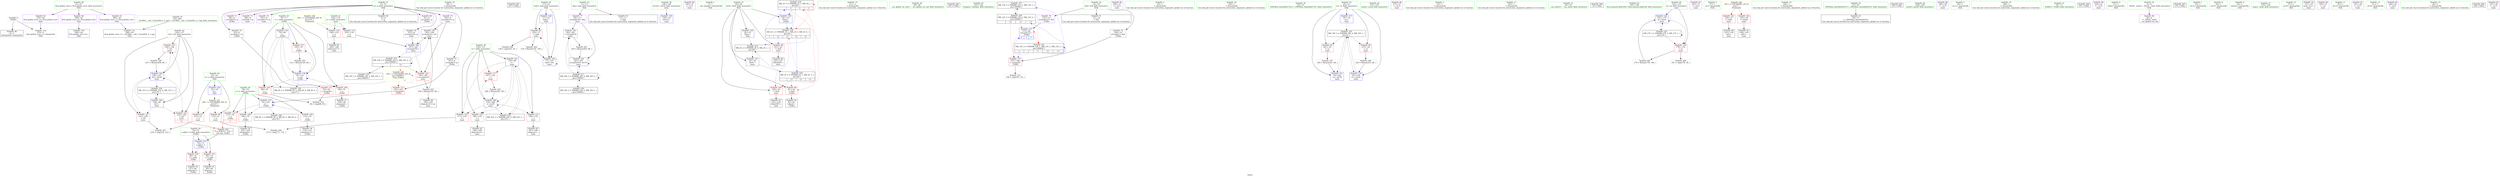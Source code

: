 digraph "SVFG" {
	label="SVFG";

	Node0x558b29560fd0 [shape=record,color=grey,label="{NodeID: 0\nNullPtr}"];
	Node0x558b29560fd0 -> Node0x558b2957ff90[style=solid];
	Node0x558b29560fd0 -> Node0x558b29585670[style=solid];
	Node0x558b2957f850 [shape=record,color=red,label="{NodeID: 97\n215\<--22\n\<--n\nmain\n}"];
	Node0x558b2957f850 -> Node0x558b2958ad70[style=solid];
	Node0x558b295736c0 [shape=record,color=green,label="{NodeID: 14\n86\<--1\n\<--dummyObj\nCan only get source location for instruction, argument, global var or function.}"];
	Node0x558b2957f390 [shape=record,color=red,label="{NodeID: 111\n93\<--92\n\<--arrayidx1\n_Z3dfsi\n}"];
	Node0x558b2957f390 -> Node0x558b2958b1f0[style=solid];
	Node0x558b2957de40 [shape=record,color=green,label="{NodeID: 28\n43\<--47\nllvm.global_ctors\<--llvm.global_ctors_field_insensitive\nGlob }"];
	Node0x558b2957de40 -> Node0x558b295822a0[style=solid];
	Node0x558b2957de40 -> Node0x558b295823a0[style=solid];
	Node0x558b2957de40 -> Node0x558b295824a0[style=solid];
	Node0x558b295aa780 [shape=record,color=black,label="{NodeID: 291\n237 = PHI()\n}"];
	Node0x558b2958aef0 [shape=record,color=grey,label="{NodeID: 208\n158 = cmp(154, 18, )\n}"];
	Node0x558b29584fd0 [shape=record,color=red,label="{NodeID: 125\n202\<--201\n\<--arrayidx18\nmain\n}"];
	Node0x558b29584fd0 -> Node0x558b29583610[style=solid];
	Node0x558b2957e9a0 [shape=record,color=green,label="{NodeID: 42\n136\<--137\ni22\<--i22_field_insensitive\nmain\n}"];
	Node0x558b2957e9a0 -> Node0x558b29584c90[style=solid];
	Node0x558b2957e9a0 -> Node0x558b29584d60[style=solid];
	Node0x558b2957e9a0 -> Node0x558b29584e30[style=solid];
	Node0x558b2957e9a0 -> Node0x558b295863a0[style=solid];
	Node0x558b2957e9a0 -> Node0x558b29586470[style=solid];
	Node0x558b29585c50 [shape=record,color=blue,label="{NodeID: 139\n128\<--18\nretval\<--\nmain\n}"];
	Node0x558b29580700 [shape=record,color=black,label="{NodeID: 56\n97\<--96\nidxprom2\<--\n_Z3dfsi\n}"];
	Node0x558b29598910 [shape=record,color=black,label="{NodeID: 236\nMR_34V_2 = PHI(MR_34V_3, MR_34V_1, )\npts\{130000 \}\n}"];
	Node0x558b29598910 -> Node0x558b29592a10[style=dashed];
	Node0x558b29581260 [shape=record,color=purple,label="{NodeID: 70\n92\<--8\narrayidx1\<--g\n_Z3dfsi\n}"];
	Node0x558b29581260 -> Node0x558b2957f390[style=solid];
	Node0x558b29581dc0 [shape=record,color=purple,label="{NodeID: 84\n149\<--37\n\<--.str.4\nmain\n}"];
	Node0x558b295745e0 [shape=record,color=green,label="{NodeID: 1\n7\<--1\n__dso_handle\<--dummyObj\nGlob }"];
	Node0x558b2957f920 [shape=record,color=red,label="{NodeID: 98\n81\<--24\n\<--fnsh\n_Z3dfsi\n}"];
	Node0x558b2957f920 -> Node0x558b29580560[style=solid];
	Node0x558b2957d530 [shape=record,color=green,label="{NodeID: 15\n111\<--1\n\<--dummyObj\nCan only get source location for instruction, argument, global var or function.}"];
	Node0x558b2957f460 [shape=record,color=red,label="{NodeID: 112\n102\<--101\n\<--arrayidx5\n_Z3dfsi\n}"];
	Node0x558b2957f460 -> Node0x558b29585910[style=solid];
	Node0x558b2957df10 [shape=record,color=green,label="{NodeID: 29\n48\<--49\n__cxx_global_var_init\<--__cxx_global_var_init_field_insensitive\n}"];
	Node0x558b295aa880 [shape=record,color=black,label="{NodeID: 292\n245 = PHI()\n}"];
	Node0x558b2958b070 [shape=record,color=grey,label="{NodeID: 209\n173 = cmp(171, 172, )\n}"];
	Node0x558b295850a0 [shape=record,color=blue,label="{NodeID: 126\n17\<--18\ntask\<--\nGlob }"];
	Node0x558b295850a0 -> Node0x558b295825a0[style=dashed];
	Node0x558b295850a0 -> Node0x558b29585d20[style=dashed];
	Node0x558b2957ea70 [shape=record,color=green,label="{NodeID: 43\n143\<--144\nfreopen\<--freopen_field_insensitive\n}"];
	Node0x558b29585d20 [shape=record,color=blue,label="{NodeID: 140\n17\<--155\ntask\<--dec\nmain\n}"];
	Node0x558b29585d20 -> Node0x558b295825a0[style=dashed];
	Node0x558b29585d20 -> Node0x558b29585d20[style=dashed];
	Node0x558b295807d0 [shape=record,color=black,label="{NodeID: 57\n100\<--99\nidxprom4\<--\n_Z3dfsi\n}"];
	Node0x558b29598e10 [shape=record,color=black,label="{NodeID: 237\nMR_12V_2 = PHI(MR_12V_5, MR_12V_1, )\npts\{160000 \}\n}"];
	Node0x558b29598e10 -> Node0x558b29596110[style=dashed];
	Node0x558b29581330 [shape=record,color=purple,label="{NodeID: 71\n98\<--8\narrayidx3\<--g\n_Z3dfsi\n}"];
	Node0x558b2959bd60 [shape=record,color=yellow,style=double,label="{NodeID: 251\n20V_1 = ENCHI(MR_20V_0)\npts\{23 \}\nFun[main]}"];
	Node0x558b2959bd60 -> Node0x558b2957f780[style=dashed];
	Node0x558b2959bd60 -> Node0x558b2957f850[style=dashed];
	Node0x558b29581e90 [shape=record,color=purple,label="{NodeID: 85\n160\<--37\n\<--.str.4\nmain\n}"];
	Node0x558b295744a0 [shape=record,color=green,label="{NodeID: 2\n18\<--1\n\<--dummyObj\nCan only get source location for instruction, argument, global var or function.}"];
	Node0x558b2957f9f0 [shape=record,color=red,label="{NodeID: 99\n221\<--24\n\<--fnsh\nmain\n}"];
	Node0x558b2957f9f0 -> Node0x558b29580f20[style=solid];
	Node0x558b2957d5c0 [shape=record,color=green,label="{NodeID: 16\n156\<--1\n\<--dummyObj\nCan only get source location for instruction, argument, global var or function.}"];
	Node0x558b2957f530 [shape=record,color=red,label="{NodeID: 113\n107\<--106\n\<--arrayidx7\n_Z3dfsi\n}"];
	Node0x558b2957f530 -> Node0x558b2958b370[style=solid];
	Node0x558b2957dfe0 [shape=record,color=green,label="{NodeID: 30\n52\<--53\n_ZNSt8ios_base4InitC1Ev\<--_ZNSt8ios_base4InitC1Ev_field_insensitive\n}"];
	Node0x558b295aa980 [shape=record,color=black,label="{NodeID: 293\n73 = PHI(117, 219, )\n0th arg _Z3dfsi }"];
	Node0x558b295aa980 -> Node0x558b29585770[style=solid];
	Node0x558b2958b1f0 [shape=record,color=grey,label="{NodeID: 210\n94 = cmp(88, 93, )\n}"];
	Node0x558b29585170 [shape=record,color=blue,label="{NodeID: 127\n20\<--18\ncs\<--\nGlob }"];
	Node0x558b29585170 -> Node0x558b29596b10[style=dashed];
	Node0x558b2957eb70 [shape=record,color=green,label="{NodeID: 44\n151\<--152\nscanf\<--scanf_field_insensitive\n}"];
	Node0x558b29585df0 [shape=record,color=blue,label="{NodeID: 141\n130\<--86\ni\<--\nmain\n}"];
	Node0x558b29585df0 -> Node0x558b2957f600[style=dashed];
	Node0x558b29585df0 -> Node0x558b29584830[style=dashed];
	Node0x558b29585df0 -> Node0x558b295848c0[style=dashed];
	Node0x558b29585df0 -> Node0x558b29584950[style=dashed];
	Node0x558b29585df0 -> Node0x558b29586200[style=dashed];
	Node0x558b29585df0 -> Node0x558b29597510[style=dashed];
	Node0x558b295808a0 [shape=record,color=black,label="{NodeID: 58\n105\<--104\nidxprom6\<--\n_Z3dfsi\n}"];
	Node0x558b29599310 [shape=record,color=black,label="{NodeID: 238\nMR_2V_2 = PHI(MR_2V_1, MR_2V_3, MR_2V_4, )\npts\{26 \}\n|{<s0>3|<s1>13|<s2>13|<s3>13|<s4>13}}"];
	Node0x558b29599310:s0 -> Node0x558b29592f10[style=dashed,color=blue];
	Node0x558b29599310:s1 -> Node0x558b2957f9f0[style=dashed,color=blue];
	Node0x558b29599310:s2 -> Node0x558b2957fac0[style=dashed,color=blue];
	Node0x558b29599310:s3 -> Node0x558b29595710[style=dashed,color=blue];
	Node0x558b29599310:s4 -> Node0x558b29597010[style=dashed,color=blue];
	Node0x558b29581400 [shape=record,color=purple,label="{NodeID: 72\n101\<--8\narrayidx5\<--g\n_Z3dfsi\n}"];
	Node0x558b29581400 -> Node0x558b2957f460[style=solid];
	Node0x558b29581f60 [shape=record,color=purple,label="{NodeID: 86\n175\<--37\n\<--.str.4\nmain\n}"];
	Node0x558b29561160 [shape=record,color=green,label="{NodeID: 3\n25\<--1\n\<--dummyObj\nCan only get source location for instruction, argument, global var or function.}"];
	Node0x558b2957fac0 [shape=record,color=red,label="{NodeID: 100\n230\<--24\n\<--fnsh\nmain\n}"];
	Node0x558b2957fac0 -> Node0x558b29580ff0[style=solid];
	Node0x558b2957d650 [shape=record,color=green,label="{NodeID: 17\n163\<--1\n\<--dummyObj\nCan only get source location for instruction, argument, global var or function.}"];
	Node0x558b29583010 [shape=record,color=grey,label="{NodeID: 197\n242 = Binary(241, 86, )\n}"];
	Node0x558b29583010 -> Node0x558b29586610[style=solid];
	Node0x558b2957f600 [shape=record,color=red,label="{NodeID: 114\n171\<--130\n\<--i\nmain\n}"];
	Node0x558b2957f600 -> Node0x558b2958b070[style=solid];
	Node0x558b2957e0b0 [shape=record,color=green,label="{NodeID: 31\n58\<--59\n__cxa_atexit\<--__cxa_atexit_field_insensitive\n}"];
	Node0x558b295ab170 [shape=record,color=black,label="{NodeID: 294\n55 = PHI()\n}"];
	Node0x558b2958b370 [shape=record,color=grey,label="{NodeID: 211\n108 = cmp(107, 18, )\n}"];
	Node0x558b29585270 [shape=record,color=blue,label="{NodeID: 128\n22\<--18\nn\<--\nGlob }"];
	Node0x558b29585270 -> Node0x558b2959bd60[style=dashed];
	Node0x558b2957ec70 [shape=record,color=green,label="{NodeID: 45\n165\<--166\nllvm.memset.p0i8.i64\<--llvm.memset.p0i8.i64_field_insensitive\n}"];
	Node0x558b29585ec0 [shape=record,color=blue,label="{NodeID: 142\n132\<--179\nm\<--dec8\nmain\n}"];
	Node0x558b29585ec0 -> Node0x558b29584a20[style=dashed];
	Node0x558b29585ec0 -> Node0x558b29585ec0[style=dashed];
	Node0x558b29585ec0 -> Node0x558b29597a10[style=dashed];
	Node0x558b29580970 [shape=record,color=black,label="{NodeID: 59\n114\<--113\nidxprom11\<--\n_Z3dfsi\n}"];
	Node0x558b29599810 [shape=record,color=black,label="{NodeID: 239\nMR_6V_2 = PHI(MR_6V_1, MR_6V_4, MR_6V_4, )\npts\{77 \}\n}"];
	Node0x558b295814d0 [shape=record,color=purple,label="{NodeID: 73\n188\<--8\narrayidx\<--g\nmain\n}"];
	Node0x558b29582030 [shape=record,color=purple,label="{NodeID: 87\n183\<--37\n\<--.str.4\nmain\n}"];
	Node0x558b295611f0 [shape=record,color=green,label="{NodeID: 4\n27\<--1\n.str\<--dummyObj\nGlob }"];
	Node0x558b2957fb90 [shape=record,color=red,label="{NodeID: 101\n139\<--31\n\<--stdin\nmain\n}"];
	Node0x558b2957fb90 -> Node0x558b29580a40[style=solid];
	Node0x558b2957d6e0 [shape=record,color=green,label="{NodeID: 18\n164\<--1\n\<--dummyObj\nCan only get source location for instruction, argument, global var or function.}"];
	Node0x558b29583190 [shape=record,color=grey,label="{NodeID: 198\n227 = Binary(226, 86, )\n}"];
	Node0x558b29583190 -> Node0x558b29586470[style=solid];
	Node0x558b29584830 [shape=record,color=red,label="{NodeID: 115\n186\<--130\n\<--i\nmain\n}"];
	Node0x558b29584830 -> Node0x558b29580be0[style=solid];
	Node0x558b2957e180 [shape=record,color=green,label="{NodeID: 32\n57\<--63\n_ZNSt8ios_base4InitD1Ev\<--_ZNSt8ios_base4InitD1Ev_field_insensitive\n}"];
	Node0x558b2957e180 -> Node0x558b29580460[style=solid];
	Node0x558b295ab270 [shape=record,color=black,label="{NodeID: 295\n150 = PHI()\n}"];
	Node0x558b29585370 [shape=record,color=blue,label="{NodeID: 129\n24\<--25\nfnsh\<--\nGlob }"];
	Node0x558b29585370 -> Node0x558b29597010[style=dashed];
	Node0x558b2957ed70 [shape=record,color=green,label="{NodeID: 46\n238\<--239\nprintf\<--printf_field_insensitive\n}"];
	Node0x558b29595710 [shape=record,color=black,label="{NodeID: 226\nMR_2V_4 = PHI(MR_2V_5, MR_2V_3, )\npts\{26 \}\n|{|<s2>13|<s3>13|<s4>13}}"];
	Node0x558b29595710 -> Node0x558b2957fac0[style=dashed];
	Node0x558b29595710 -> Node0x558b29597010[style=dashed];
	Node0x558b29595710:s2 -> Node0x558b2957f920[style=dashed,color=red];
	Node0x558b29595710:s3 -> Node0x558b29592f10[style=dashed,color=red];
	Node0x558b29595710:s4 -> Node0x558b29599310[style=dashed,color=red];
	Node0x558b29585f90 [shape=record,color=blue,label="{NodeID: 143\n192\<--194\narrayidx14\<--inc\nmain\n}"];
	Node0x558b29585f90 -> Node0x558b29586060[style=dashed];
	Node0x558b29580a40 [shape=record,color=black,label="{NodeID: 60\n142\<--139\ncall\<--\nmain\n}"];
	Node0x558b29599d10 [shape=record,color=black,label="{NodeID: 240\nMR_8V_2 = PHI(MR_8V_1, MR_8V_3, MR_8V_4, )\npts\{79 \}\n}"];
	Node0x558b295815a0 [shape=record,color=purple,label="{NodeID: 74\n191\<--8\narrayidx13\<--g\nmain\n}"];
	Node0x558b29582100 [shape=record,color=purple,label="{NodeID: 88\n236\<--39\n\<--.str.5\nmain\n}"];
	Node0x558b29561280 [shape=record,color=green,label="{NodeID: 5\n29\<--1\n.str.1\<--dummyObj\nGlob }"];
	Node0x558b2957fc60 [shape=record,color=red,label="{NodeID: 102\n145\<--36\n\<--stdout\nmain\n}"];
	Node0x558b2957fc60 -> Node0x558b29580b10[style=solid];
	Node0x558b2957d770 [shape=record,color=green,label="{NodeID: 19\n168\<--1\n\<--dummyObj\nCan only get source location for instruction, argument, global var or function.}"];
	Node0x558b29583310 [shape=record,color=grey,label="{NodeID: 199\n234 = Binary(233, 86, )\n}"];
	Node0x558b29583310 -> Node0x558b29586540[style=solid];
	Node0x558b295848c0 [shape=record,color=red,label="{NodeID: 116\n189\<--130\n\<--i\nmain\n}"];
	Node0x558b295848c0 -> Node0x558b29580cb0[style=solid];
	Node0x558b2957e250 [shape=record,color=green,label="{NodeID: 33\n70\<--71\n_Z3dfsi\<--_Z3dfsi_field_insensitive\n}"];
	Node0x558b295ab370 [shape=record,color=black,label="{NodeID: 296\n161 = PHI()\n}"];
	Node0x558b29585470 [shape=record,color=blue,label="{NodeID: 130\n268\<--44\nllvm.global_ctors_0\<--\nGlob }"];
	Node0x558b2957ee70 [shape=record,color=green,label="{NodeID: 47\n45\<--264\n_GLOBAL__sub_I_GunnERs_0_1.cpp\<--_GLOBAL__sub_I_GunnERs_0_1.cpp_field_insensitive\n}"];
	Node0x558b2957ee70 -> Node0x558b29585570[style=solid];
	Node0x558b29586060 [shape=record,color=blue,label="{NodeID: 144\n197\<--185\narrayidx16\<--\nmain\n}"];
	Node0x558b29586060 -> Node0x558b29584f00[style=dashed];
	Node0x558b29586060 -> Node0x558b29585f90[style=dashed];
	Node0x558b29586060 -> Node0x558b29592510[style=dashed];
	Node0x558b29580b10 [shape=record,color=black,label="{NodeID: 61\n148\<--145\ncall1\<--\nmain\n}"];
	Node0x558b2959aa20 [shape=record,color=black,label="{NodeID: 241\nMR_12V_2 = PHI(MR_12V_1, MR_12V_3, MR_12V_3, )\npts\{160000 \}\n|{<s0>3|<s1>3|<s2>3|<s3>13|<s4>13}}"];
	Node0x558b2959aa20:s0 -> Node0x558b2957f530[style=dashed,color=blue];
	Node0x558b2959aa20:s1 -> Node0x558b29585ab0[style=dashed,color=blue];
	Node0x558b2959aa20:s2 -> Node0x558b2959aa20[style=dashed,color=blue];
	Node0x558b2959aa20:s3 -> Node0x558b29596110[style=dashed,color=blue];
	Node0x558b2959aa20:s4 -> Node0x558b29598e10[style=dashed,color=blue];
	Node0x558b29581670 [shape=record,color=purple,label="{NodeID: 75\n192\<--8\narrayidx14\<--g\nmain\n}"];
	Node0x558b29581670 -> Node0x558b29584f00[style=solid];
	Node0x558b29581670 -> Node0x558b29585f90[style=solid];
	Node0x558b295821d0 [shape=record,color=purple,label="{NodeID: 89\n244\<--41\n\<--.str.6\nmain\n}"];
	Node0x558b295614d0 [shape=record,color=green,label="{NodeID: 6\n31\<--1\nstdin\<--dummyObj\nGlob }"];
	Node0x558b2957fd30 [shape=record,color=red,label="{NodeID: 103\n89\<--74\n\<--x.addr\n_Z3dfsi\n}"];
	Node0x558b2957fd30 -> Node0x558b29580630[style=solid];
	Node0x558b2957d800 [shape=record,color=green,label="{NodeID: 20\n4\<--6\n_ZStL8__ioinit\<--_ZStL8__ioinit_field_insensitive\nGlob }"];
	Node0x558b2957d800 -> Node0x558b295810c0[style=solid];
	Node0x558b29583490 [shape=record,color=grey,label="{NodeID: 200\n179 = Binary(178, 156, )\n}"];
	Node0x558b29583490 -> Node0x558b29585ec0[style=solid];
	Node0x558b29584950 [shape=record,color=red,label="{NodeID: 117\n207\<--130\n\<--i\nmain\n}"];
	Node0x558b29584950 -> Node0x558b2958a670[style=solid];
	Node0x558b2957e320 [shape=record,color=green,label="{NodeID: 34\n74\<--75\nx.addr\<--x.addr_field_insensitive\n_Z3dfsi\n}"];
	Node0x558b2957e320 -> Node0x558b2957fd30[style=solid];
	Node0x558b2957e320 -> Node0x558b2957fe00[style=solid];
	Node0x558b2957e320 -> Node0x558b29585770[style=solid];
	Node0x558b295ab470 [shape=record,color=black,label="{NodeID: 297\n176 = PHI()\n}"];
	Node0x558b29585570 [shape=record,color=blue,label="{NodeID: 131\n269\<--45\nllvm.global_ctors_1\<--_GLOBAL__sub_I_GunnERs_0_1.cpp\nGlob }"];
	Node0x558b2957ff90 [shape=record,color=black,label="{NodeID: 48\n2\<--3\ndummyVal\<--dummyVal\n}"];
	Node0x558b29596110 [shape=record,color=black,label="{NodeID: 228\nMR_12V_3 = PHI(MR_12V_4, MR_12V_2, )\npts\{160000 \}\n|{|<s1>13|<s2>13|<s3>13}}"];
	Node0x558b29596110 -> Node0x558b29598e10[style=dashed];
	Node0x558b29596110:s1 -> Node0x558b2957f530[style=dashed,color=red];
	Node0x558b29596110:s2 -> Node0x558b29585ab0[style=dashed,color=red];
	Node0x558b29596110:s3 -> Node0x558b2959aa20[style=dashed,color=red];
	Node0x558b29586130 [shape=record,color=blue,label="{NodeID: 145\n201\<--203\narrayidx18\<--inc19\nmain\n}"];
	Node0x558b29586130 -> Node0x558b29584fd0[style=dashed];
	Node0x558b29586130 -> Node0x558b29586130[style=dashed];
	Node0x558b29586130 -> Node0x558b29592a10[style=dashed];
	Node0x558b29580be0 [shape=record,color=black,label="{NodeID: 62\n187\<--186\nidxprom\<--\nmain\n}"];
	Node0x558b29581740 [shape=record,color=purple,label="{NodeID: 76\n197\<--8\narrayidx16\<--g\nmain\n}"];
	Node0x558b29581740 -> Node0x558b29586060[style=solid];
	Node0x558b2959c1c0 [shape=record,color=yellow,style=double,label="{NodeID: 256\n29V_1 = ENCHI(MR_29V_0)\npts\{135 \}\nFun[main]}"];
	Node0x558b2959c1c0 -> Node0x558b29584af0[style=dashed];
	Node0x558b2959c1c0 -> Node0x558b29584bc0[style=dashed];
	Node0x558b295822a0 [shape=record,color=purple,label="{NodeID: 90\n268\<--43\nllvm.global_ctors_0\<--llvm.global_ctors\nGlob }"];
	Node0x558b295822a0 -> Node0x558b29585470[style=solid];
	Node0x558b29561560 [shape=record,color=green,label="{NodeID: 7\n32\<--1\n.str.2\<--dummyObj\nGlob }"];
	Node0x558b2957fe00 [shape=record,color=red,label="{NodeID: 104\n96\<--74\n\<--x.addr\n_Z3dfsi\n}"];
	Node0x558b2957fe00 -> Node0x558b29580700[style=solid];
	Node0x558b2957d890 [shape=record,color=green,label="{NodeID: 21\n8\<--10\ng\<--g_field_insensitive\nGlob }"];
	Node0x558b2957d890 -> Node0x558b29580090[style=solid];
	Node0x558b2957d890 -> Node0x558b29581190[style=solid];
	Node0x558b2957d890 -> Node0x558b29581260[style=solid];
	Node0x558b2957d890 -> Node0x558b29581330[style=solid];
	Node0x558b2957d890 -> Node0x558b29581400[style=solid];
	Node0x558b2957d890 -> Node0x558b295814d0[style=solid];
	Node0x558b2957d890 -> Node0x558b295815a0[style=solid];
	Node0x558b2957d890 -> Node0x558b29581670[style=solid];
	Node0x558b2957d890 -> Node0x558b29581740[style=solid];
	Node0x558b29583610 [shape=record,color=grey,label="{NodeID: 201\n203 = Binary(202, 86, )\n}"];
	Node0x558b29583610 -> Node0x558b29586130[style=solid];
	Node0x558b29584a20 [shape=record,color=red,label="{NodeID: 118\n178\<--132\n\<--m\nmain\n}"];
	Node0x558b29584a20 -> Node0x558b29583490[style=solid];
	Node0x558b29584a20 -> Node0x558b2958abf0[style=solid];
	Node0x558b2957e3f0 [shape=record,color=green,label="{NodeID: 35\n76\<--77\ni\<--i_field_insensitive\n_Z3dfsi\n}"];
	Node0x558b2957e3f0 -> Node0x558b2957fed0[style=solid];
	Node0x558b2957e3f0 -> Node0x558b2957ef80[style=solid];
	Node0x558b2957e3f0 -> Node0x558b2957f050[style=solid];
	Node0x558b2957e3f0 -> Node0x558b29585840[style=solid];
	Node0x558b2957e3f0 -> Node0x558b29585b80[style=solid];
	Node0x558b29585670 [shape=record,color=blue, style = dotted,label="{NodeID: 132\n270\<--3\nllvm.global_ctors_2\<--dummyVal\nGlob }"];
	Node0x558b29580090 [shape=record,color=black,label="{NodeID: 49\n9\<--8\n\<--g\nCan only get source location for instruction, argument, global var or function.}"];
	Node0x558b29586200 [shape=record,color=blue,label="{NodeID: 146\n130\<--208\ni\<--inc20\nmain\n}"];
	Node0x558b29586200 -> Node0x558b2957f600[style=dashed];
	Node0x558b29586200 -> Node0x558b29584830[style=dashed];
	Node0x558b29586200 -> Node0x558b295848c0[style=dashed];
	Node0x558b29586200 -> Node0x558b29584950[style=dashed];
	Node0x558b29586200 -> Node0x558b29586200[style=dashed];
	Node0x558b29586200 -> Node0x558b29597510[style=dashed];
	Node0x558b29580cb0 [shape=record,color=black,label="{NodeID: 63\n190\<--189\nidxprom12\<--\nmain\n}"];
	Node0x558b29581810 [shape=record,color=purple,label="{NodeID: 77\n201\<--11\narrayidx18\<--dep\nmain\n}"];
	Node0x558b29581810 -> Node0x558b29584fd0[style=solid];
	Node0x558b29581810 -> Node0x558b29586130[style=solid];
	Node0x558b295823a0 [shape=record,color=purple,label="{NodeID: 91\n269\<--43\nllvm.global_ctors_1\<--llvm.global_ctors\nGlob }"];
	Node0x558b295823a0 -> Node0x558b29585570[style=solid];
	Node0x558b295615f0 [shape=record,color=green,label="{NodeID: 8\n34\<--1\n.str.3\<--dummyObj\nGlob }"];
	Node0x558b2957fed0 [shape=record,color=red,label="{NodeID: 105\n88\<--76\n\<--i\n_Z3dfsi\n}"];
	Node0x558b2957fed0 -> Node0x558b2958b1f0[style=solid];
	Node0x558b2957d960 [shape=record,color=green,label="{NodeID: 22\n11\<--13\ndep\<--dep_field_insensitive\nGlob }"];
	Node0x558b2957d960 -> Node0x558b29580190[style=solid];
	Node0x558b2957d960 -> Node0x558b29581810[style=solid];
	Node0x558b2958a670 [shape=record,color=grey,label="{NodeID: 202\n208 = Binary(207, 86, )\n}"];
	Node0x558b2958a670 -> Node0x558b29586200[style=solid];
	Node0x558b29584af0 [shape=record,color=red,label="{NodeID: 119\n185\<--134\n\<--x\nmain\n}"];
	Node0x558b29584af0 -> Node0x558b29586060[style=solid];
	Node0x558b2957e4c0 [shape=record,color=green,label="{NodeID: 36\n78\<--79\ny\<--y_field_insensitive\n_Z3dfsi\n}"];
	Node0x558b2957e4c0 -> Node0x558b2957f120[style=solid];
	Node0x558b2957e4c0 -> Node0x558b2957f1f0[style=solid];
	Node0x558b2957e4c0 -> Node0x558b2957f2c0[style=solid];
	Node0x558b2957e4c0 -> Node0x558b29585910[style=solid];
	Node0x558b29592510 [shape=record,color=black,label="{NodeID: 216\nMR_10V_3 = PHI(MR_10V_4, MR_10V_2, )\npts\{100000 \}\n|{|<s4>13}}"];
	Node0x558b29592510 -> Node0x558b29584f00[style=dashed];
	Node0x558b29592510 -> Node0x558b29585f90[style=dashed];
	Node0x558b29592510 -> Node0x558b29592510[style=dashed];
	Node0x558b29592510 -> Node0x558b29598410[style=dashed];
	Node0x558b29592510:s4 -> Node0x558b2959b8d0[style=dashed,color=red];
	Node0x558b29585770 [shape=record,color=blue,label="{NodeID: 133\n74\<--73\nx.addr\<--x\n_Z3dfsi\n}"];
	Node0x558b29585770 -> Node0x558b2957fd30[style=dashed];
	Node0x558b29585770 -> Node0x558b2957fe00[style=dashed];
	Node0x558b29580190 [shape=record,color=black,label="{NodeID: 50\n12\<--11\n\<--dep\nCan only get source location for instruction, argument, global var or function.}"];
	Node0x558b29596b10 [shape=record,color=black,label="{NodeID: 230\nMR_18V_2 = PHI(MR_18V_4, MR_18V_1, )\npts\{21 \}\n}"];
	Node0x558b29596b10 -> Node0x558b29582670[style=dashed];
	Node0x558b29596b10 -> Node0x558b29582740[style=dashed];
	Node0x558b29596b10 -> Node0x558b29586540[style=dashed];
	Node0x558b29596b10 -> Node0x558b29586610[style=dashed];
	Node0x558b295862d0 [shape=record,color=blue,label="{NodeID: 147\n24\<--25\nfnsh\<--\nmain\n}"];
	Node0x558b295862d0 -> Node0x558b29595710[style=dashed];
	Node0x558b29580d80 [shape=record,color=black,label="{NodeID: 64\n196\<--194\nidxprom15\<--inc\nmain\n}"];
	Node0x558b295818e0 [shape=record,color=purple,label="{NodeID: 78\n106\<--14\narrayidx7\<--fnd\n_Z3dfsi\n}"];
	Node0x558b295818e0 -> Node0x558b2957f530[style=solid];
	Node0x558b295824a0 [shape=record,color=purple,label="{NodeID: 92\n270\<--43\nllvm.global_ctors_2\<--llvm.global_ctors\nGlob }"];
	Node0x558b295824a0 -> Node0x558b29585670[style=solid];
	Node0x558b29561680 [shape=record,color=green,label="{NodeID: 9\n36\<--1\nstdout\<--dummyObj\nGlob }"];
	Node0x558b2957ef80 [shape=record,color=red,label="{NodeID: 106\n99\<--76\n\<--i\n_Z3dfsi\n}"];
	Node0x558b2957ef80 -> Node0x558b295807d0[style=solid];
	Node0x558b2957da30 [shape=record,color=green,label="{NodeID: 23\n14\<--16\nfnd\<--fnd_field_insensitive\nGlob }"];
	Node0x558b2957da30 -> Node0x558b29580290[style=solid];
	Node0x558b2957da30 -> Node0x558b295818e0[style=solid];
	Node0x558b2957da30 -> Node0x558b295819b0[style=solid];
	Node0x558b2958a770 [shape=record,color=grey,label="{NodeID: 203\n121 = Binary(120, 86, )\n}"];
	Node0x558b2958a770 -> Node0x558b29585b80[style=solid];
	Node0x558b29584bc0 [shape=record,color=red,label="{NodeID: 120\n199\<--134\n\<--x\nmain\n}"];
	Node0x558b29584bc0 -> Node0x558b29580e50[style=solid];
	Node0x558b2957e590 [shape=record,color=green,label="{NodeID: 37\n125\<--126\nmain\<--main_field_insensitive\n}"];
	Node0x558b29592a10 [shape=record,color=black,label="{NodeID: 217\nMR_34V_3 = PHI(MR_34V_4, MR_34V_2, )\npts\{130000 \}\n}"];
	Node0x558b29592a10 -> Node0x558b29584fd0[style=dashed];
	Node0x558b29592a10 -> Node0x558b29586130[style=dashed];
	Node0x558b29592a10 -> Node0x558b29592a10[style=dashed];
	Node0x558b29592a10 -> Node0x558b29598910[style=dashed];
	Node0x558b29585840 [shape=record,color=blue,label="{NodeID: 134\n76\<--86\ni\<--\n_Z3dfsi\n}"];
	Node0x558b29585840 -> Node0x558b2957fed0[style=dashed];
	Node0x558b29585840 -> Node0x558b2957ef80[style=dashed];
	Node0x558b29585840 -> Node0x558b2957f050[style=dashed];
	Node0x558b29585840 -> Node0x558b29585b80[style=dashed];
	Node0x558b29585840 -> Node0x558b29599810[style=dashed];
	Node0x558b29580290 [shape=record,color=black,label="{NodeID: 51\n15\<--14\n\<--fnd\nCan only get source location for instruction, argument, global var or function.}"];
	Node0x558b29597010 [shape=record,color=black,label="{NodeID: 231\nMR_2V_2 = PHI(MR_2V_6, MR_2V_1, )\npts\{26 \}\n}"];
	Node0x558b29597010 -> Node0x558b295862d0[style=dashed];
	Node0x558b295863a0 [shape=record,color=blue,label="{NodeID: 148\n136\<--86\ni22\<--\nmain\n}"];
	Node0x558b295863a0 -> Node0x558b29584c90[style=dashed];
	Node0x558b295863a0 -> Node0x558b29584d60[style=dashed];
	Node0x558b295863a0 -> Node0x558b29584e30[style=dashed];
	Node0x558b295863a0 -> Node0x558b29586470[style=dashed];
	Node0x558b295863a0 -> Node0x558b29597f10[style=dashed];
	Node0x558b29580e50 [shape=record,color=black,label="{NodeID: 65\n200\<--199\nidxprom17\<--\nmain\n}"];
	Node0x558b295819b0 [shape=record,color=purple,label="{NodeID: 79\n115\<--14\narrayidx12\<--fnd\n_Z3dfsi\n}"];
	Node0x558b295819b0 -> Node0x558b29585ab0[style=solid];
	Node0x558b295825a0 [shape=record,color=red,label="{NodeID: 93\n154\<--17\n\<--task\nmain\n}"];
	Node0x558b295825a0 -> Node0x558b2958a8f0[style=solid];
	Node0x558b295825a0 -> Node0x558b2958aef0[style=solid];
	Node0x558b295733c0 [shape=record,color=green,label="{NodeID: 10\n37\<--1\n.str.4\<--dummyObj\nGlob }"];
	Node0x558b2957f050 [shape=record,color=red,label="{NodeID: 107\n120\<--76\n\<--i\n_Z3dfsi\n}"];
	Node0x558b2957f050 -> Node0x558b2958a770[style=solid];
	Node0x558b2957db00 [shape=record,color=green,label="{NodeID: 24\n17\<--19\ntask\<--task_field_insensitive\nGlob }"];
	Node0x558b2957db00 -> Node0x558b295825a0[style=solid];
	Node0x558b2957db00 -> Node0x558b295850a0[style=solid];
	Node0x558b2957db00 -> Node0x558b29585d20[style=solid];
	Node0x558b2958a8f0 [shape=record,color=grey,label="{NodeID: 204\n155 = Binary(154, 156, )\n}"];
	Node0x558b2958a8f0 -> Node0x558b29585d20[style=solid];
	Node0x558b29584c90 [shape=record,color=red,label="{NodeID: 121\n214\<--136\n\<--i22\nmain\n}"];
	Node0x558b29584c90 -> Node0x558b2958ad70[style=solid];
	Node0x558b2957e660 [shape=record,color=green,label="{NodeID: 38\n128\<--129\nretval\<--retval_field_insensitive\nmain\n}"];
	Node0x558b2957e660 -> Node0x558b29585c50[style=solid];
	Node0x558b29592f10 [shape=record,color=black,label="{NodeID: 218\nMR_2V_3 = PHI(MR_2V_5, MR_2V_1, )\npts\{26 \}\n|{|<s2>3|<s3>3|<s4>3}}"];
	Node0x558b29592f10 -> Node0x558b295859e0[style=dashed];
	Node0x558b29592f10 -> Node0x558b29599310[style=dashed];
	Node0x558b29592f10:s2 -> Node0x558b2957f920[style=dashed,color=red];
	Node0x558b29592f10:s3 -> Node0x558b29592f10[style=dashed,color=red];
	Node0x558b29592f10:s4 -> Node0x558b29599310[style=dashed,color=red];
	Node0x558b29585910 [shape=record,color=blue,label="{NodeID: 135\n78\<--102\ny\<--\n_Z3dfsi\n}"];
	Node0x558b29585910 -> Node0x558b2957f120[style=dashed];
	Node0x558b29585910 -> Node0x558b2957f1f0[style=dashed];
	Node0x558b29585910 -> Node0x558b2957f2c0[style=dashed];
	Node0x558b29585910 -> Node0x558b29585910[style=dashed];
	Node0x558b29585910 -> Node0x558b29599d10[style=dashed];
	Node0x558b29580390 [shape=record,color=black,label="{NodeID: 52\n127\<--18\nmain_ret\<--\nmain\n}"];
	Node0x558b29597510 [shape=record,color=black,label="{NodeID: 232\nMR_25V_2 = PHI(MR_25V_4, MR_25V_1, )\npts\{131 \}\n}"];
	Node0x558b29597510 -> Node0x558b29585df0[style=dashed];
	Node0x558b29586470 [shape=record,color=blue,label="{NodeID: 149\n136\<--227\ni22\<--inc28\nmain\n}"];
	Node0x558b29586470 -> Node0x558b29584c90[style=dashed];
	Node0x558b29586470 -> Node0x558b29584d60[style=dashed];
	Node0x558b29586470 -> Node0x558b29584e30[style=dashed];
	Node0x558b29586470 -> Node0x558b29586470[style=dashed];
	Node0x558b29586470 -> Node0x558b29597f10[style=dashed];
	Node0x558b29580f20 [shape=record,color=black,label="{NodeID: 66\n222\<--221\ntobool26\<--\nmain\n}"];
	Node0x558b2959b8d0 [shape=record,color=yellow,style=double,label="{NodeID: 246\n10V_1 = ENCHI(MR_10V_0)\npts\{100000 \}\nFun[_Z3dfsi]|{|<s2>3}}"];
	Node0x558b2959b8d0 -> Node0x558b2957f390[style=dashed];
	Node0x558b2959b8d0 -> Node0x558b2957f460[style=dashed];
	Node0x558b2959b8d0:s2 -> Node0x558b2959b8d0[style=dashed,color=red];
	Node0x558b29581a80 [shape=record,color=purple,label="{NodeID: 80\n140\<--27\n\<--.str\nmain\n}"];
	Node0x558b29582670 [shape=record,color=red,label="{NodeID: 94\n233\<--20\n\<--cs\nmain\n}"];
	Node0x558b29582670 -> Node0x558b29583310[style=solid];
	Node0x558b29573450 [shape=record,color=green,label="{NodeID: 11\n39\<--1\n.str.5\<--dummyObj\nGlob }"];
	Node0x558b2957f120 [shape=record,color=red,label="{NodeID: 108\n104\<--78\n\<--y\n_Z3dfsi\n}"];
	Node0x558b2957f120 -> Node0x558b295808a0[style=solid];
	Node0x558b2957dbd0 [shape=record,color=green,label="{NodeID: 25\n20\<--21\ncs\<--cs_field_insensitive\nGlob }"];
	Node0x558b2957dbd0 -> Node0x558b29582670[style=solid];
	Node0x558b2957dbd0 -> Node0x558b29582740[style=solid];
	Node0x558b2957dbd0 -> Node0x558b29585170[style=solid];
	Node0x558b2957dbd0 -> Node0x558b29586540[style=solid];
	Node0x558b2957dbd0 -> Node0x558b29586610[style=solid];
	Node0x558b2958aa70 [shape=record,color=grey,label="{NodeID: 205\n194 = Binary(193, 86, )\n}"];
	Node0x558b2958aa70 -> Node0x558b29580d80[style=solid];
	Node0x558b2958aa70 -> Node0x558b29585f90[style=solid];
	Node0x558b29584d60 [shape=record,color=red,label="{NodeID: 122\n219\<--136\n\<--i22\nmain\n|{<s0>13}}"];
	Node0x558b29584d60:s0 -> Node0x558b295aa980[style=solid,color=red];
	Node0x558b2957e730 [shape=record,color=green,label="{NodeID: 39\n130\<--131\ni\<--i_field_insensitive\nmain\n}"];
	Node0x558b2957e730 -> Node0x558b2957f600[style=solid];
	Node0x558b2957e730 -> Node0x558b29584830[style=solid];
	Node0x558b2957e730 -> Node0x558b295848c0[style=solid];
	Node0x558b2957e730 -> Node0x558b29584950[style=solid];
	Node0x558b2957e730 -> Node0x558b29585df0[style=solid];
	Node0x558b2957e730 -> Node0x558b29586200[style=solid];
	Node0x558b295859e0 [shape=record,color=blue,label="{NodeID: 136\n24\<--111\nfnsh\<--\n_Z3dfsi\n}"];
	Node0x558b295859e0 -> Node0x558b29599310[style=dashed];
	Node0x558b29580460 [shape=record,color=black,label="{NodeID: 53\n56\<--57\n\<--_ZNSt8ios_base4InitD1Ev\nCan only get source location for instruction, argument, global var or function.}"];
	Node0x558b29597a10 [shape=record,color=black,label="{NodeID: 233\nMR_27V_2 = PHI(MR_27V_3, MR_27V_1, )\npts\{133 \}\n}"];
	Node0x558b29597a10 -> Node0x558b29584a20[style=dashed];
	Node0x558b29597a10 -> Node0x558b29585ec0[style=dashed];
	Node0x558b29597a10 -> Node0x558b29597a10[style=dashed];
	Node0x558b29586540 [shape=record,color=blue,label="{NodeID: 150\n20\<--234\ncs\<--inc32\nmain\n}"];
	Node0x558b29586540 -> Node0x558b29596b10[style=dashed];
	Node0x558b29580ff0 [shape=record,color=black,label="{NodeID: 67\n231\<--230\ntobool30\<--\nmain\n}"];
	Node0x558b29581b50 [shape=record,color=purple,label="{NodeID: 81\n141\<--29\n\<--.str.1\nmain\n}"];
	Node0x558b29582740 [shape=record,color=red,label="{NodeID: 95\n241\<--20\n\<--cs\nmain\n}"];
	Node0x558b29582740 -> Node0x558b29583010[style=solid];
	Node0x558b29573520 [shape=record,color=green,label="{NodeID: 12\n41\<--1\n.str.6\<--dummyObj\nGlob }"];
	Node0x558b2957f1f0 [shape=record,color=red,label="{NodeID: 109\n113\<--78\n\<--y\n_Z3dfsi\n}"];
	Node0x558b2957f1f0 -> Node0x558b29580970[style=solid];
	Node0x558b2957dca0 [shape=record,color=green,label="{NodeID: 26\n22\<--23\nn\<--n_field_insensitive\nGlob }"];
	Node0x558b2957dca0 -> Node0x558b2957f780[style=solid];
	Node0x558b2957dca0 -> Node0x558b2957f850[style=solid];
	Node0x558b2957dca0 -> Node0x558b29585270[style=solid];
	Node0x558b2958abf0 [shape=record,color=grey,label="{NodeID: 206\n181 = cmp(178, 18, )\n}"];
	Node0x558b29584e30 [shape=record,color=red,label="{NodeID: 123\n226\<--136\n\<--i22\nmain\n}"];
	Node0x558b29584e30 -> Node0x558b29583190[style=solid];
	Node0x558b2957e800 [shape=record,color=green,label="{NodeID: 40\n132\<--133\nm\<--m_field_insensitive\nmain\n}"];
	Node0x558b2957e800 -> Node0x558b29584a20[style=solid];
	Node0x558b2957e800 -> Node0x558b29585ec0[style=solid];
	Node0x558b29585ab0 [shape=record,color=blue,label="{NodeID: 137\n115\<--86\narrayidx12\<--\n_Z3dfsi\n|{<s0>3|<s1>3|<s2>3}}"];
	Node0x558b29585ab0:s0 -> Node0x558b2957f530[style=dashed,color=red];
	Node0x558b29585ab0:s1 -> Node0x558b29585ab0[style=dashed,color=red];
	Node0x558b29585ab0:s2 -> Node0x558b2959aa20[style=dashed,color=red];
	Node0x558b29580560 [shape=record,color=black,label="{NodeID: 54\n82\<--81\ntobool\<--\n_Z3dfsi\n}"];
	Node0x558b29597f10 [shape=record,color=black,label="{NodeID: 234\nMR_31V_2 = PHI(MR_31V_4, MR_31V_1, )\npts\{137 \}\n}"];
	Node0x558b29597f10 -> Node0x558b295863a0[style=dashed];
	Node0x558b29586610 [shape=record,color=blue,label="{NodeID: 151\n20\<--242\ncs\<--inc34\nmain\n}"];
	Node0x558b29586610 -> Node0x558b29596b10[style=dashed];
	Node0x558b295810c0 [shape=record,color=purple,label="{NodeID: 68\n54\<--4\n\<--_ZStL8__ioinit\n__cxx_global_var_init\n}"];
	Node0x558b2959ba90 [shape=record,color=yellow,style=double,label="{NodeID: 248\n14V_1 = ENCHI(MR_14V_0)\npts\{1 \}\nFun[main]}"];
	Node0x558b2959ba90 -> Node0x558b2957fb90[style=dashed];
	Node0x558b2959ba90 -> Node0x558b2957fc60[style=dashed];
	Node0x558b29581c20 [shape=record,color=purple,label="{NodeID: 82\n146\<--32\n\<--.str.2\nmain\n}"];
	Node0x558b2957f780 [shape=record,color=red,label="{NodeID: 96\n172\<--22\n\<--n\nmain\n}"];
	Node0x558b2957f780 -> Node0x558b2958b070[style=solid];
	Node0x558b295735f0 [shape=record,color=green,label="{NodeID: 13\n44\<--1\n\<--dummyObj\nCan only get source location for instruction, argument, global var or function.}"];
	Node0x558b2957f2c0 [shape=record,color=red,label="{NodeID: 110\n117\<--78\n\<--y\n_Z3dfsi\n|{<s0>3}}"];
	Node0x558b2957f2c0:s0 -> Node0x558b295aa980[style=solid,color=red];
	Node0x558b2957dd70 [shape=record,color=green,label="{NodeID: 27\n24\<--26\nfnsh\<--fnsh_field_insensitive\nGlob }"];
	Node0x558b2957dd70 -> Node0x558b2957f920[style=solid];
	Node0x558b2957dd70 -> Node0x558b2957f9f0[style=solid];
	Node0x558b2957dd70 -> Node0x558b2957fac0[style=solid];
	Node0x558b2957dd70 -> Node0x558b29585370[style=solid];
	Node0x558b2957dd70 -> Node0x558b295859e0[style=solid];
	Node0x558b2957dd70 -> Node0x558b295862d0[style=solid];
	Node0x558b295aa680 [shape=record,color=black,label="{NodeID: 290\n184 = PHI()\n}"];
	Node0x558b2958ad70 [shape=record,color=grey,label="{NodeID: 207\n216 = cmp(214, 215, )\n}"];
	Node0x558b29584f00 [shape=record,color=red,label="{NodeID: 124\n193\<--192\n\<--arrayidx14\nmain\n}"];
	Node0x558b29584f00 -> Node0x558b2958aa70[style=solid];
	Node0x558b2957e8d0 [shape=record,color=green,label="{NodeID: 41\n134\<--135\nx\<--x_field_insensitive\nmain\n}"];
	Node0x558b2957e8d0 -> Node0x558b29584af0[style=solid];
	Node0x558b2957e8d0 -> Node0x558b29584bc0[style=solid];
	Node0x558b29585b80 [shape=record,color=blue,label="{NodeID: 138\n76\<--121\ni\<--inc\n_Z3dfsi\n}"];
	Node0x558b29585b80 -> Node0x558b2957fed0[style=dashed];
	Node0x558b29585b80 -> Node0x558b2957ef80[style=dashed];
	Node0x558b29585b80 -> Node0x558b2957f050[style=dashed];
	Node0x558b29585b80 -> Node0x558b29585b80[style=dashed];
	Node0x558b29585b80 -> Node0x558b29599810[style=dashed];
	Node0x558b29580630 [shape=record,color=black,label="{NodeID: 55\n90\<--89\nidxprom\<--\n_Z3dfsi\n}"];
	Node0x558b29598410 [shape=record,color=black,label="{NodeID: 235\nMR_10V_2 = PHI(MR_10V_3, MR_10V_1, )\npts\{100000 \}\n}"];
	Node0x558b29598410 -> Node0x558b29592510[style=dashed];
	Node0x558b29581190 [shape=record,color=purple,label="{NodeID: 69\n91\<--8\narrayidx\<--g\n_Z3dfsi\n}"];
	Node0x558b29581cf0 [shape=record,color=purple,label="{NodeID: 83\n147\<--34\n\<--.str.3\nmain\n}"];
}
